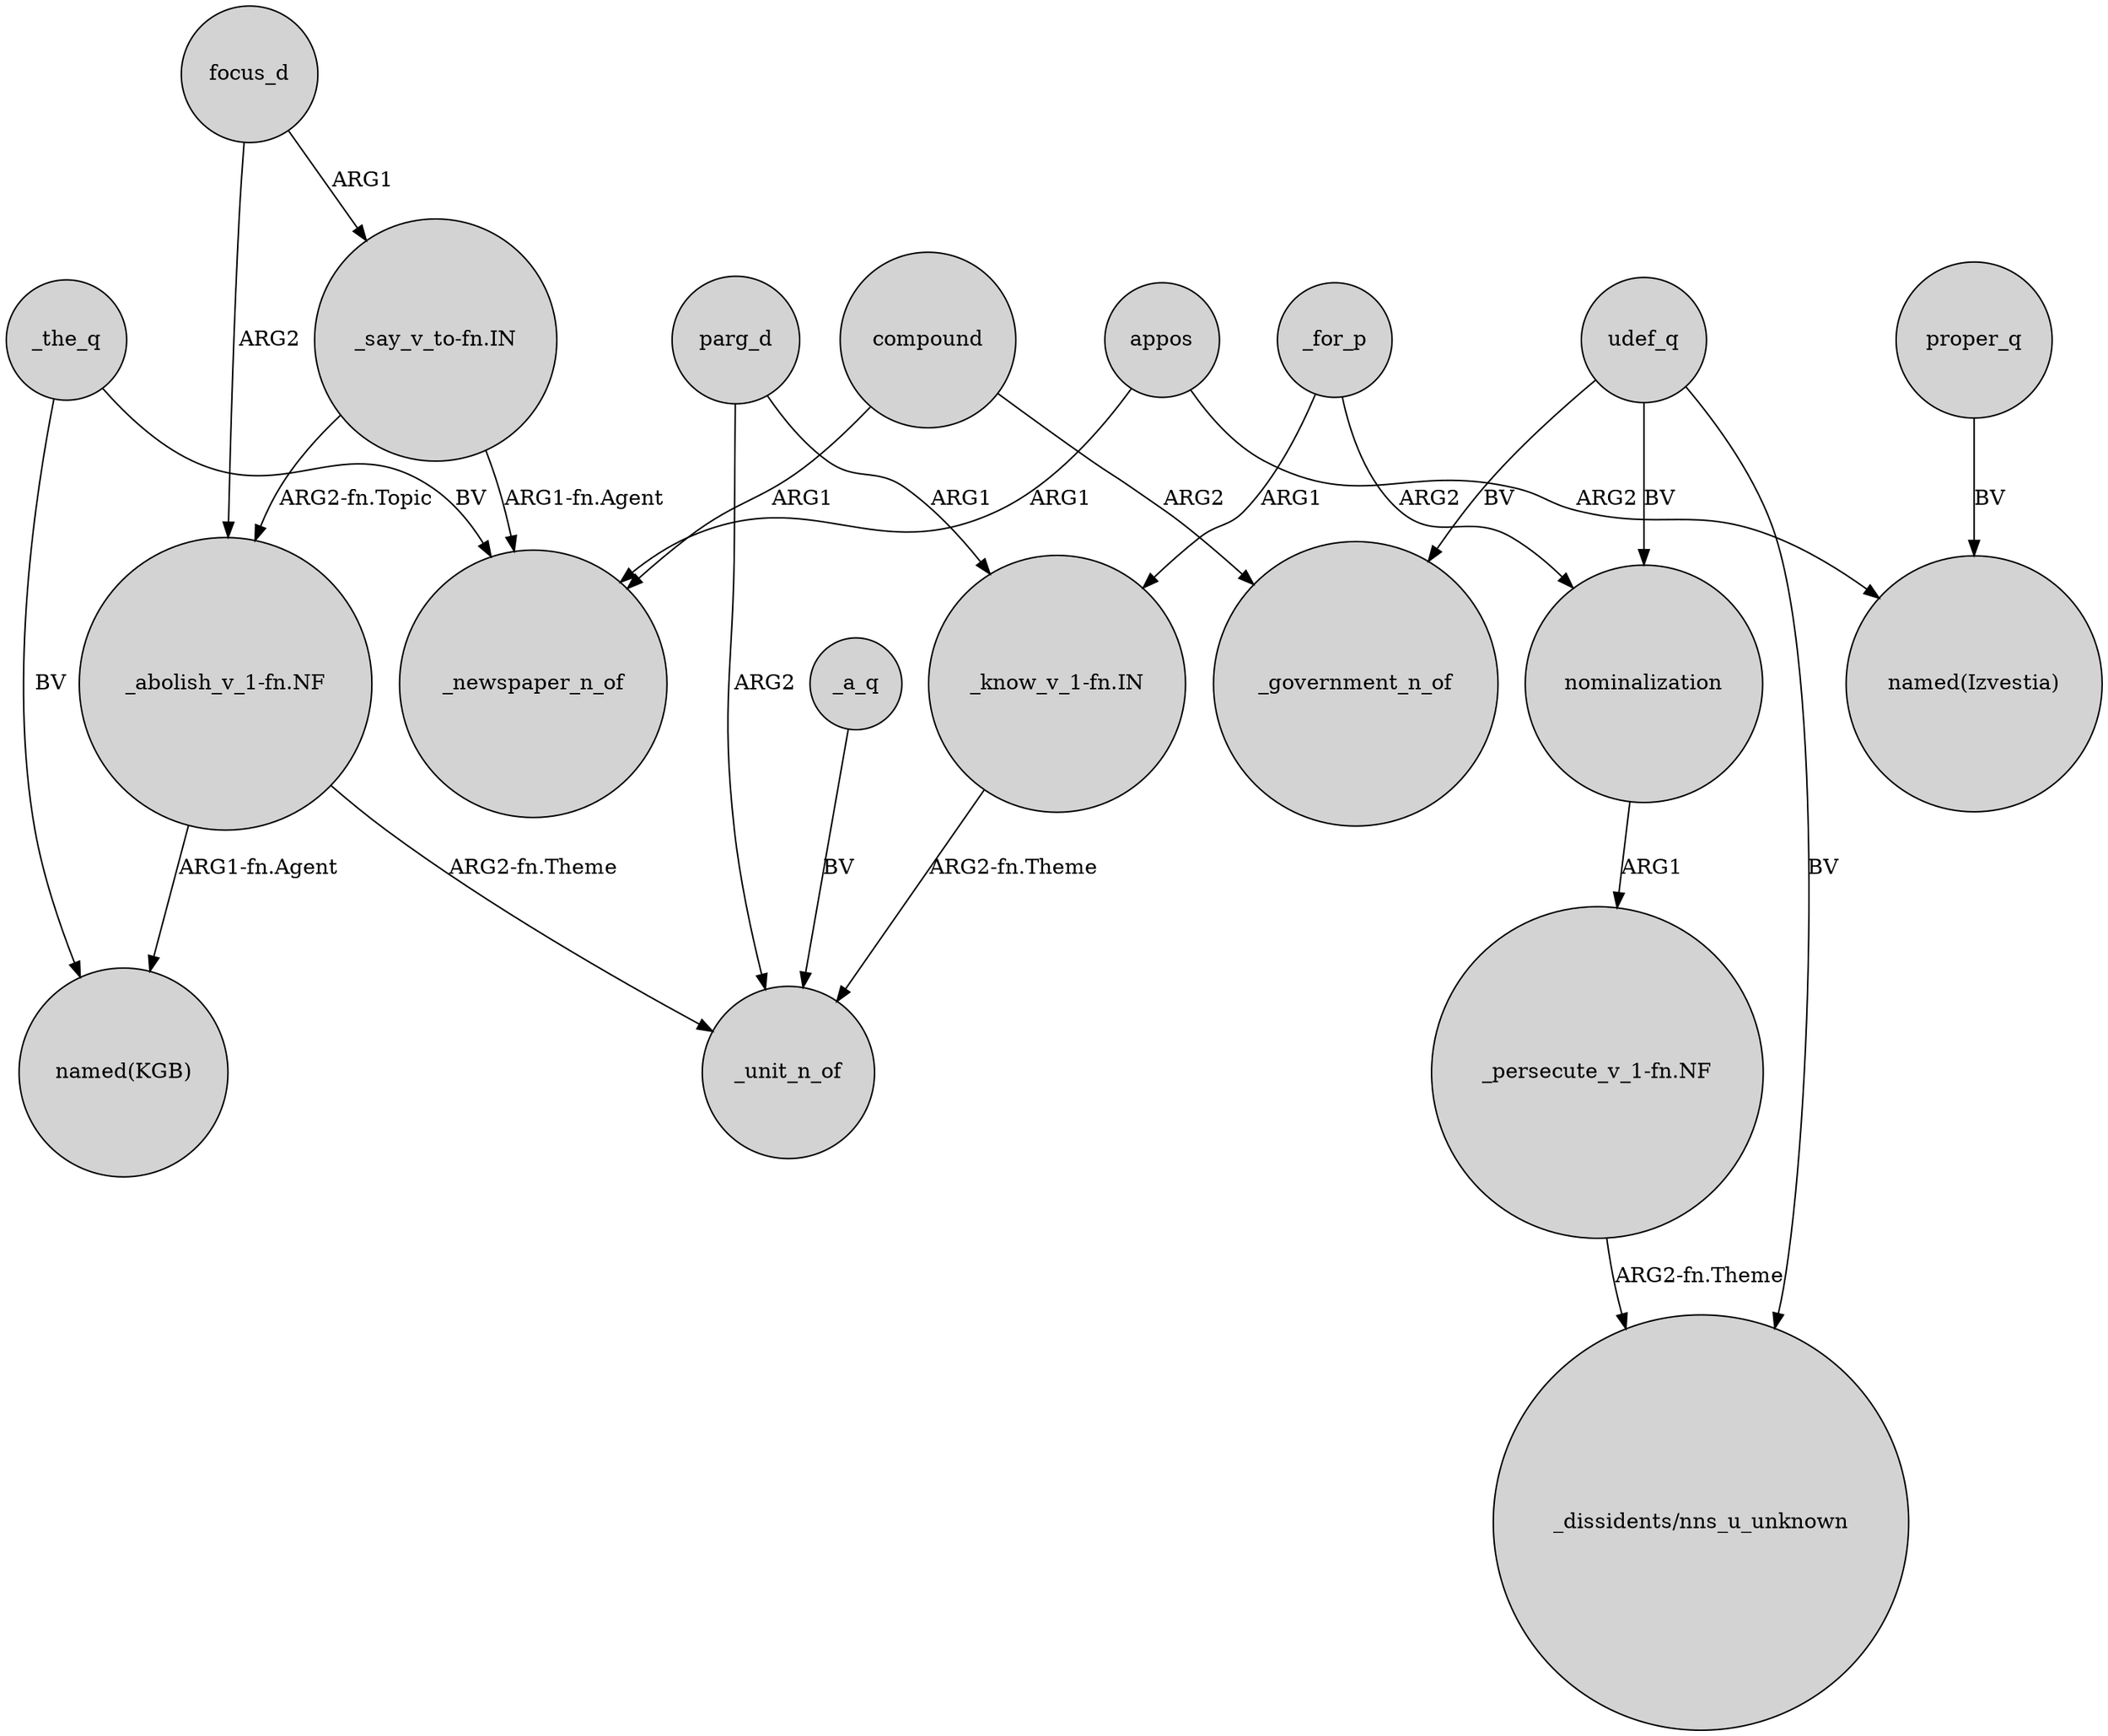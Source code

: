 digraph {
	node [shape=circle style=filled]
	_the_q -> "named(KGB)" [label=BV]
	udef_q -> "_dissidents/nns_u_unknown" [label=BV]
	nominalization -> "_persecute_v_1-fn.NF" [label=ARG1]
	parg_d -> "_know_v_1-fn.IN" [label=ARG1]
	appos -> "named(Izvestia)" [label=ARG2]
	"_say_v_to-fn.IN" -> _newspaper_n_of [label="ARG1-fn.Agent"]
	"_abolish_v_1-fn.NF" -> _unit_n_of [label="ARG2-fn.Theme"]
	compound -> _government_n_of [label=ARG2]
	udef_q -> _government_n_of [label=BV]
	_for_p -> nominalization [label=ARG2]
	"_persecute_v_1-fn.NF" -> "_dissidents/nns_u_unknown" [label="ARG2-fn.Theme"]
	parg_d -> _unit_n_of [label=ARG2]
	"_abolish_v_1-fn.NF" -> "named(KGB)" [label="ARG1-fn.Agent"]
	"_say_v_to-fn.IN" -> "_abolish_v_1-fn.NF" [label="ARG2-fn.Topic"]
	focus_d -> "_abolish_v_1-fn.NF" [label=ARG2]
	_a_q -> _unit_n_of [label=BV]
	compound -> _newspaper_n_of [label=ARG1]
	udef_q -> nominalization [label=BV]
	_for_p -> "_know_v_1-fn.IN" [label=ARG1]
	_the_q -> _newspaper_n_of [label=BV]
	proper_q -> "named(Izvestia)" [label=BV]
	appos -> _newspaper_n_of [label=ARG1]
	"_know_v_1-fn.IN" -> _unit_n_of [label="ARG2-fn.Theme"]
	focus_d -> "_say_v_to-fn.IN" [label=ARG1]
}
